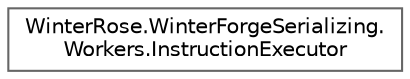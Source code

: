 digraph "Graphical Class Hierarchy"
{
 // LATEX_PDF_SIZE
  bgcolor="transparent";
  edge [fontname=Helvetica,fontsize=10,labelfontname=Helvetica,labelfontsize=10];
  node [fontname=Helvetica,fontsize=10,shape=box,height=0.2,width=0.4];
  rankdir="LR";
  Node0 [id="Node000000",label="WinterRose.WinterForgeSerializing.\lWorkers.InstructionExecutor",height=0.2,width=0.4,color="grey40", fillcolor="white", style="filled",URL="$class_winter_rose_1_1_winter_forge_serializing_1_1_workers_1_1_instruction_executor.html",tooltip="Used to deserialize a collection of Instruction"];
}
